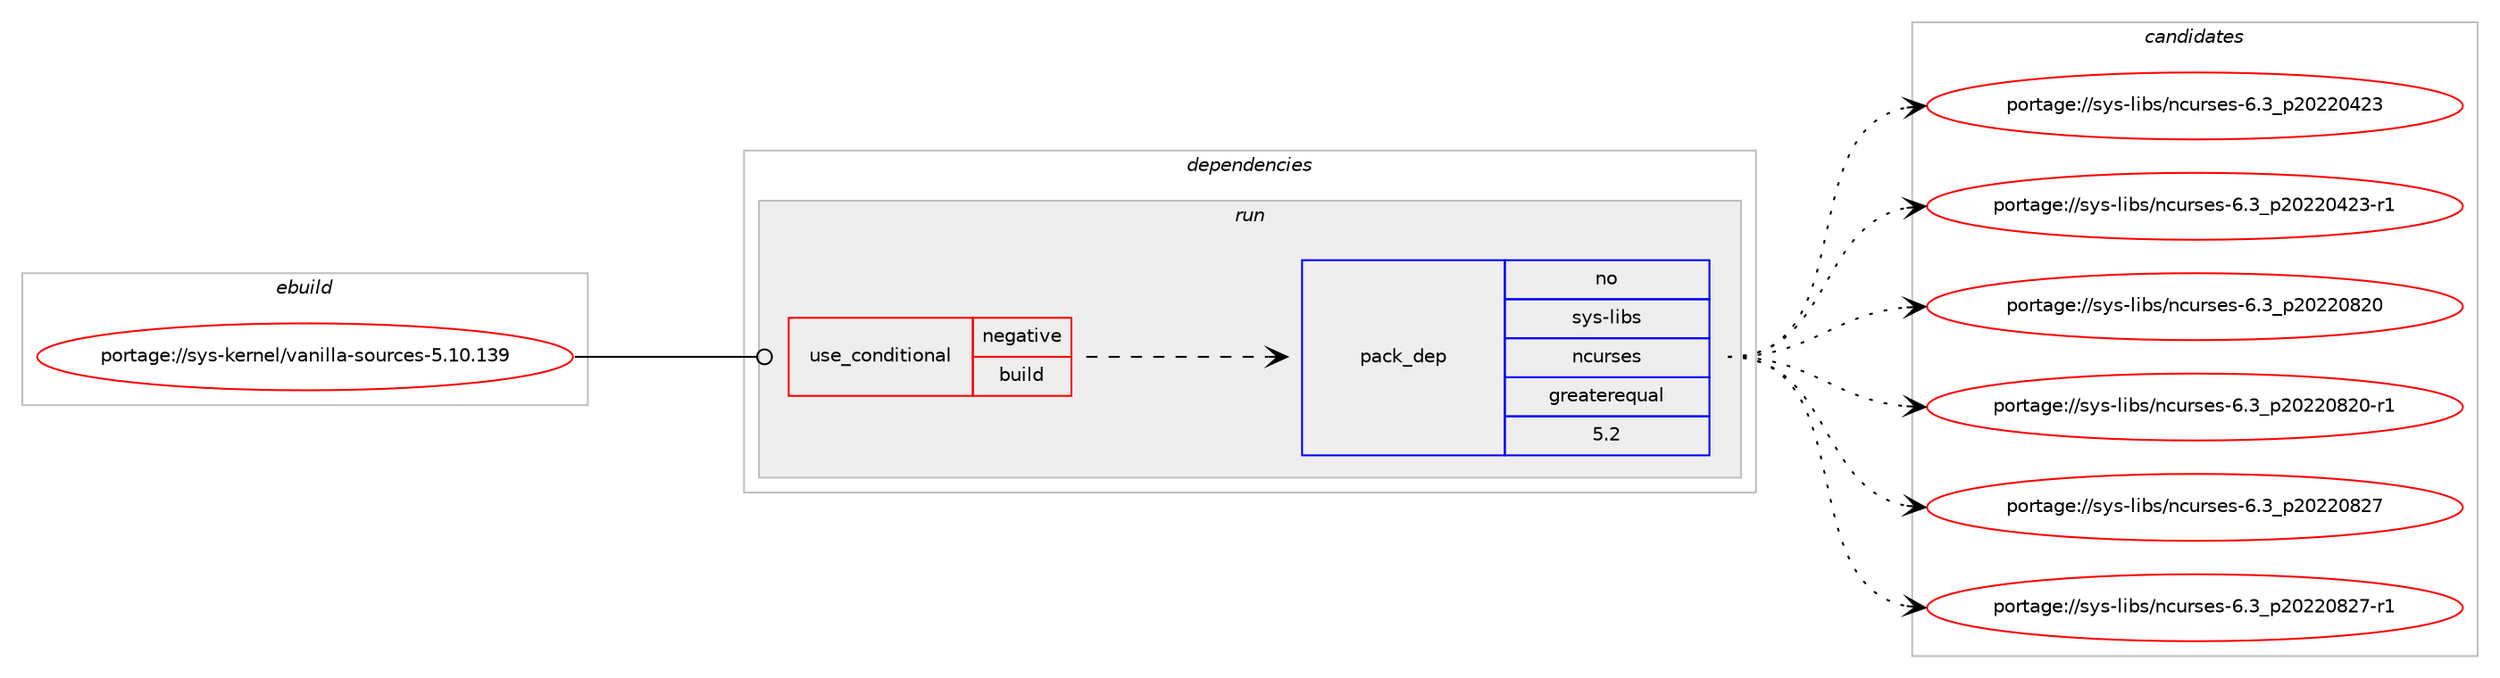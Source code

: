 digraph prolog {

# *************
# Graph options
# *************

newrank=true;
concentrate=true;
compound=true;
graph [rankdir=LR,fontname=Helvetica,fontsize=10,ranksep=1.5];#, ranksep=2.5, nodesep=0.2];
edge  [arrowhead=vee];
node  [fontname=Helvetica,fontsize=10];

# **********
# The ebuild
# **********

subgraph cluster_leftcol {
color=gray;
rank=same;
label=<<i>ebuild</i>>;
id [label="portage://sys-kernel/vanilla-sources-5.10.139", color=red, width=4, href="../sys-kernel/vanilla-sources-5.10.139.svg"];
}

# ****************
# The dependencies
# ****************

subgraph cluster_midcol {
color=gray;
label=<<i>dependencies</i>>;
subgraph cluster_compile {
fillcolor="#eeeeee";
style=filled;
label=<<i>compile</i>>;
}
subgraph cluster_compileandrun {
fillcolor="#eeeeee";
style=filled;
label=<<i>compile and run</i>>;
}
subgraph cluster_run {
fillcolor="#eeeeee";
style=filled;
label=<<i>run</i>>;
subgraph cond118 {
dependency224 [label=<<TABLE BORDER="0" CELLBORDER="1" CELLSPACING="0" CELLPADDING="4"><TR><TD ROWSPAN="3" CELLPADDING="10">use_conditional</TD></TR><TR><TD>negative</TD></TR><TR><TD>build</TD></TR></TABLE>>, shape=none, color=red];
# *** BEGIN UNKNOWN DEPENDENCY TYPE (TODO) ***
# dependency224 -> package_dependency(portage://sys-kernel/vanilla-sources-5.10.139,run,no,app-arch,cpio,none,[,,],[],[])
# *** END UNKNOWN DEPENDENCY TYPE (TODO) ***

# *** BEGIN UNKNOWN DEPENDENCY TYPE (TODO) ***
# dependency224 -> package_dependency(portage://sys-kernel/vanilla-sources-5.10.139,run,no,dev-lang,perl,none,[,,],[],[])
# *** END UNKNOWN DEPENDENCY TYPE (TODO) ***

# *** BEGIN UNKNOWN DEPENDENCY TYPE (TODO) ***
# dependency224 -> package_dependency(portage://sys-kernel/vanilla-sources-5.10.139,run,no,sys-devel,bc,none,[,,],[],[])
# *** END UNKNOWN DEPENDENCY TYPE (TODO) ***

# *** BEGIN UNKNOWN DEPENDENCY TYPE (TODO) ***
# dependency224 -> package_dependency(portage://sys-kernel/vanilla-sources-5.10.139,run,no,sys-devel,bison,none,[,,],[],[])
# *** END UNKNOWN DEPENDENCY TYPE (TODO) ***

# *** BEGIN UNKNOWN DEPENDENCY TYPE (TODO) ***
# dependency224 -> package_dependency(portage://sys-kernel/vanilla-sources-5.10.139,run,no,sys-devel,flex,none,[,,],[],[])
# *** END UNKNOWN DEPENDENCY TYPE (TODO) ***

# *** BEGIN UNKNOWN DEPENDENCY TYPE (TODO) ***
# dependency224 -> package_dependency(portage://sys-kernel/vanilla-sources-5.10.139,run,no,sys-devel,make,none,[,,],[],[])
# *** END UNKNOWN DEPENDENCY TYPE (TODO) ***

subgraph pack106 {
dependency225 [label=<<TABLE BORDER="0" CELLBORDER="1" CELLSPACING="0" CELLPADDING="4" WIDTH="220"><TR><TD ROWSPAN="6" CELLPADDING="30">pack_dep</TD></TR><TR><TD WIDTH="110">no</TD></TR><TR><TD>sys-libs</TD></TR><TR><TD>ncurses</TD></TR><TR><TD>greaterequal</TD></TR><TR><TD>5.2</TD></TR></TABLE>>, shape=none, color=blue];
}
dependency224:e -> dependency225:w [weight=20,style="dashed",arrowhead="vee"];
# *** BEGIN UNKNOWN DEPENDENCY TYPE (TODO) ***
# dependency224 -> package_dependency(portage://sys-kernel/vanilla-sources-5.10.139,run,no,virtual,libelf,none,[,,],[],[])
# *** END UNKNOWN DEPENDENCY TYPE (TODO) ***

# *** BEGIN UNKNOWN DEPENDENCY TYPE (TODO) ***
# dependency224 -> package_dependency(portage://sys-kernel/vanilla-sources-5.10.139,run,no,virtual,pkgconfig,none,[,,],[],[])
# *** END UNKNOWN DEPENDENCY TYPE (TODO) ***

}
id:e -> dependency224:w [weight=20,style="solid",arrowhead="odot"];
}
}

# **************
# The candidates
# **************

subgraph cluster_choices {
rank=same;
color=gray;
label=<<i>candidates</i>>;

subgraph choice106 {
color=black;
nodesep=1;
choice1151211154510810598115471109911711411510111545544651951125048505048525051 [label="portage://sys-libs/ncurses-6.3_p20220423", color=red, width=4,href="../sys-libs/ncurses-6.3_p20220423.svg"];
choice11512111545108105981154711099117114115101115455446519511250485050485250514511449 [label="portage://sys-libs/ncurses-6.3_p20220423-r1", color=red, width=4,href="../sys-libs/ncurses-6.3_p20220423-r1.svg"];
choice1151211154510810598115471109911711411510111545544651951125048505048565048 [label="portage://sys-libs/ncurses-6.3_p20220820", color=red, width=4,href="../sys-libs/ncurses-6.3_p20220820.svg"];
choice11512111545108105981154711099117114115101115455446519511250485050485650484511449 [label="portage://sys-libs/ncurses-6.3_p20220820-r1", color=red, width=4,href="../sys-libs/ncurses-6.3_p20220820-r1.svg"];
choice1151211154510810598115471109911711411510111545544651951125048505048565055 [label="portage://sys-libs/ncurses-6.3_p20220827", color=red, width=4,href="../sys-libs/ncurses-6.3_p20220827.svg"];
choice11512111545108105981154711099117114115101115455446519511250485050485650554511449 [label="portage://sys-libs/ncurses-6.3_p20220827-r1", color=red, width=4,href="../sys-libs/ncurses-6.3_p20220827-r1.svg"];
dependency225:e -> choice1151211154510810598115471109911711411510111545544651951125048505048525051:w [style=dotted,weight="100"];
dependency225:e -> choice11512111545108105981154711099117114115101115455446519511250485050485250514511449:w [style=dotted,weight="100"];
dependency225:e -> choice1151211154510810598115471109911711411510111545544651951125048505048565048:w [style=dotted,weight="100"];
dependency225:e -> choice11512111545108105981154711099117114115101115455446519511250485050485650484511449:w [style=dotted,weight="100"];
dependency225:e -> choice1151211154510810598115471109911711411510111545544651951125048505048565055:w [style=dotted,weight="100"];
dependency225:e -> choice11512111545108105981154711099117114115101115455446519511250485050485650554511449:w [style=dotted,weight="100"];
}
}

}
